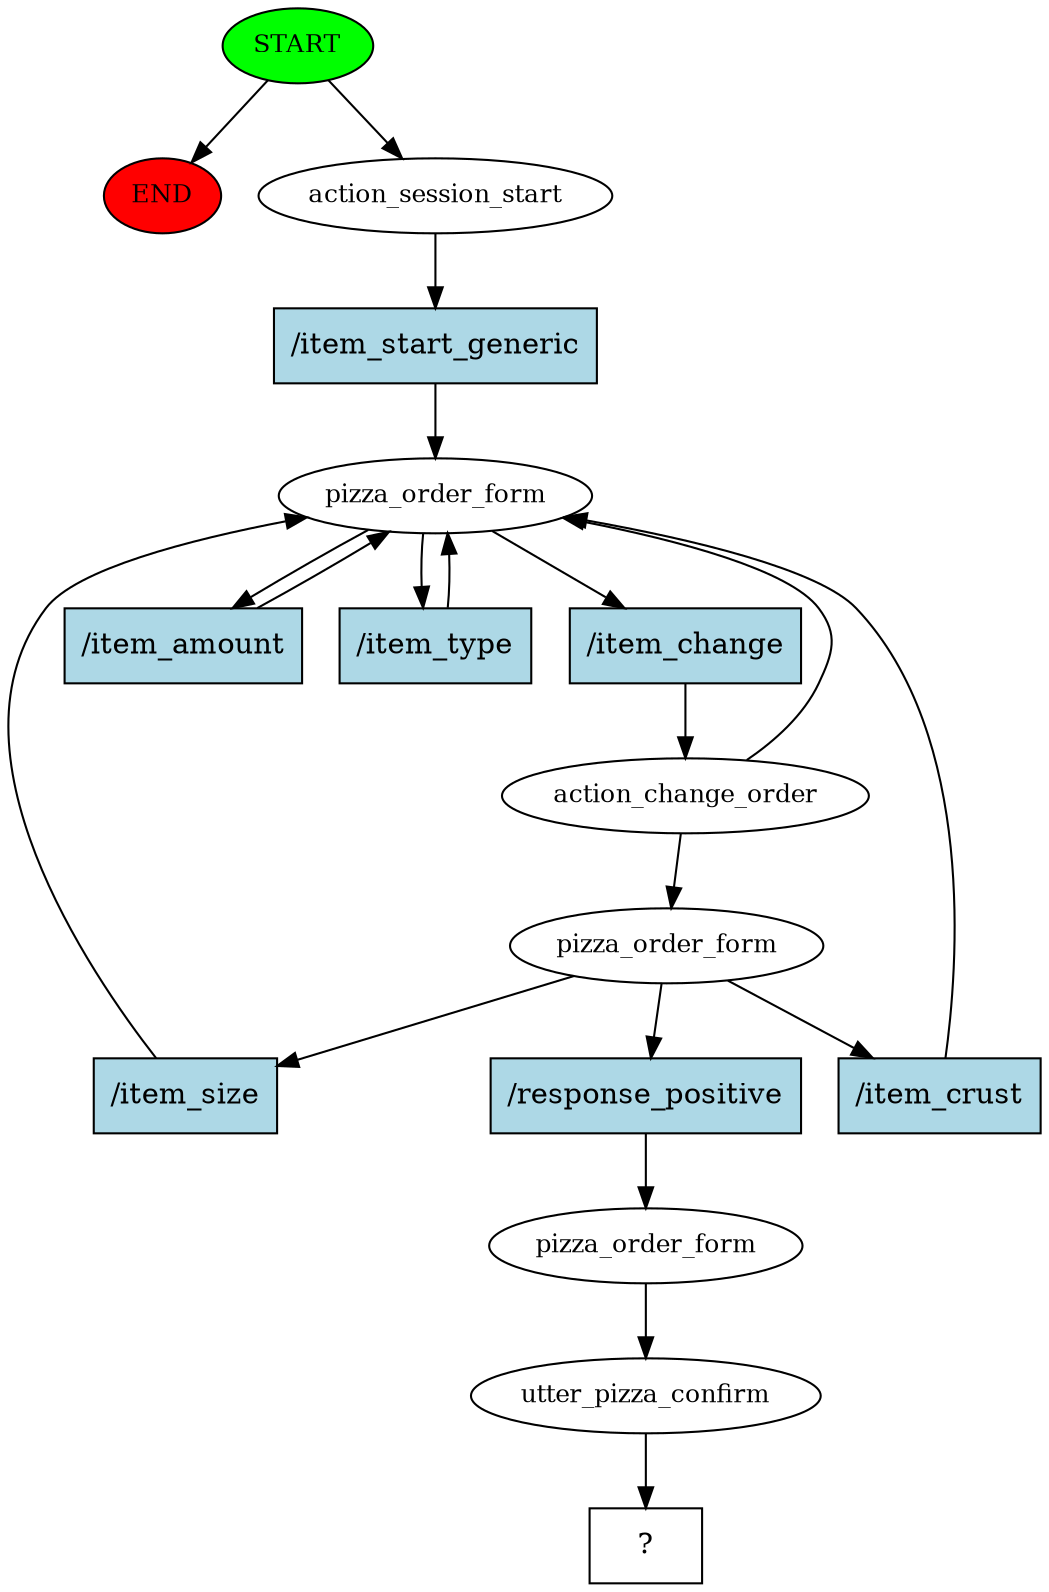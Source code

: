 digraph  {
0 [class="start active", fillcolor=green, fontsize=12, label=START, style=filled];
"-1" [class=end, fillcolor=red, fontsize=12, label=END, style=filled];
1 [class=active, fontsize=12, label=action_session_start];
2 [class=active, fontsize=12, label=pizza_order_form];
4 [class=active, fontsize=12, label=action_change_order];
8 [class=active, fontsize=12, label=pizza_order_form];
15 [class=active, fontsize=12, label=pizza_order_form];
16 [class=active, fontsize=12, label=utter_pizza_confirm];
17 [class="intent dashed active", label="  ?  ", shape=rect];
18 [class="intent active", fillcolor=lightblue, label="/item_start_generic", shape=rect, style=filled];
19 [class="intent active", fillcolor=lightblue, label="/item_change", shape=rect, style=filled];
20 [class="intent active", fillcolor=lightblue, label="/item_amount", shape=rect, style=filled];
21 [class="intent active", fillcolor=lightblue, label="/item_type", shape=rect, style=filled];
22 [class="intent active", fillcolor=lightblue, label="/response_positive", shape=rect, style=filled];
23 [class="intent active", fillcolor=lightblue, label="/item_size", shape=rect, style=filled];
24 [class="intent active", fillcolor=lightblue, label="/item_crust", shape=rect, style=filled];
0 -> "-1"  [class="", key=NONE, label=""];
0 -> 1  [class=active, key=NONE, label=""];
1 -> 18  [class=active, key=0];
2 -> 19  [class=active, key=0];
2 -> 20  [class=active, key=0];
2 -> 21  [class=active, key=0];
4 -> 8  [class=active, key=NONE, label=""];
4 -> 2  [class=active, key=NONE, label=""];
8 -> 22  [class=active, key=0];
8 -> 23  [class=active, key=0];
8 -> 24  [class=active, key=0];
15 -> 16  [class=active, key=NONE, label=""];
16 -> 17  [class=active, key=NONE, label=""];
18 -> 2  [class=active, key=0];
19 -> 4  [class=active, key=0];
20 -> 2  [class=active, key=0];
21 -> 2  [class=active, key=0];
22 -> 15  [class=active, key=0];
23 -> 2  [class=active, key=0];
24 -> 2  [class=active, key=0];
}
